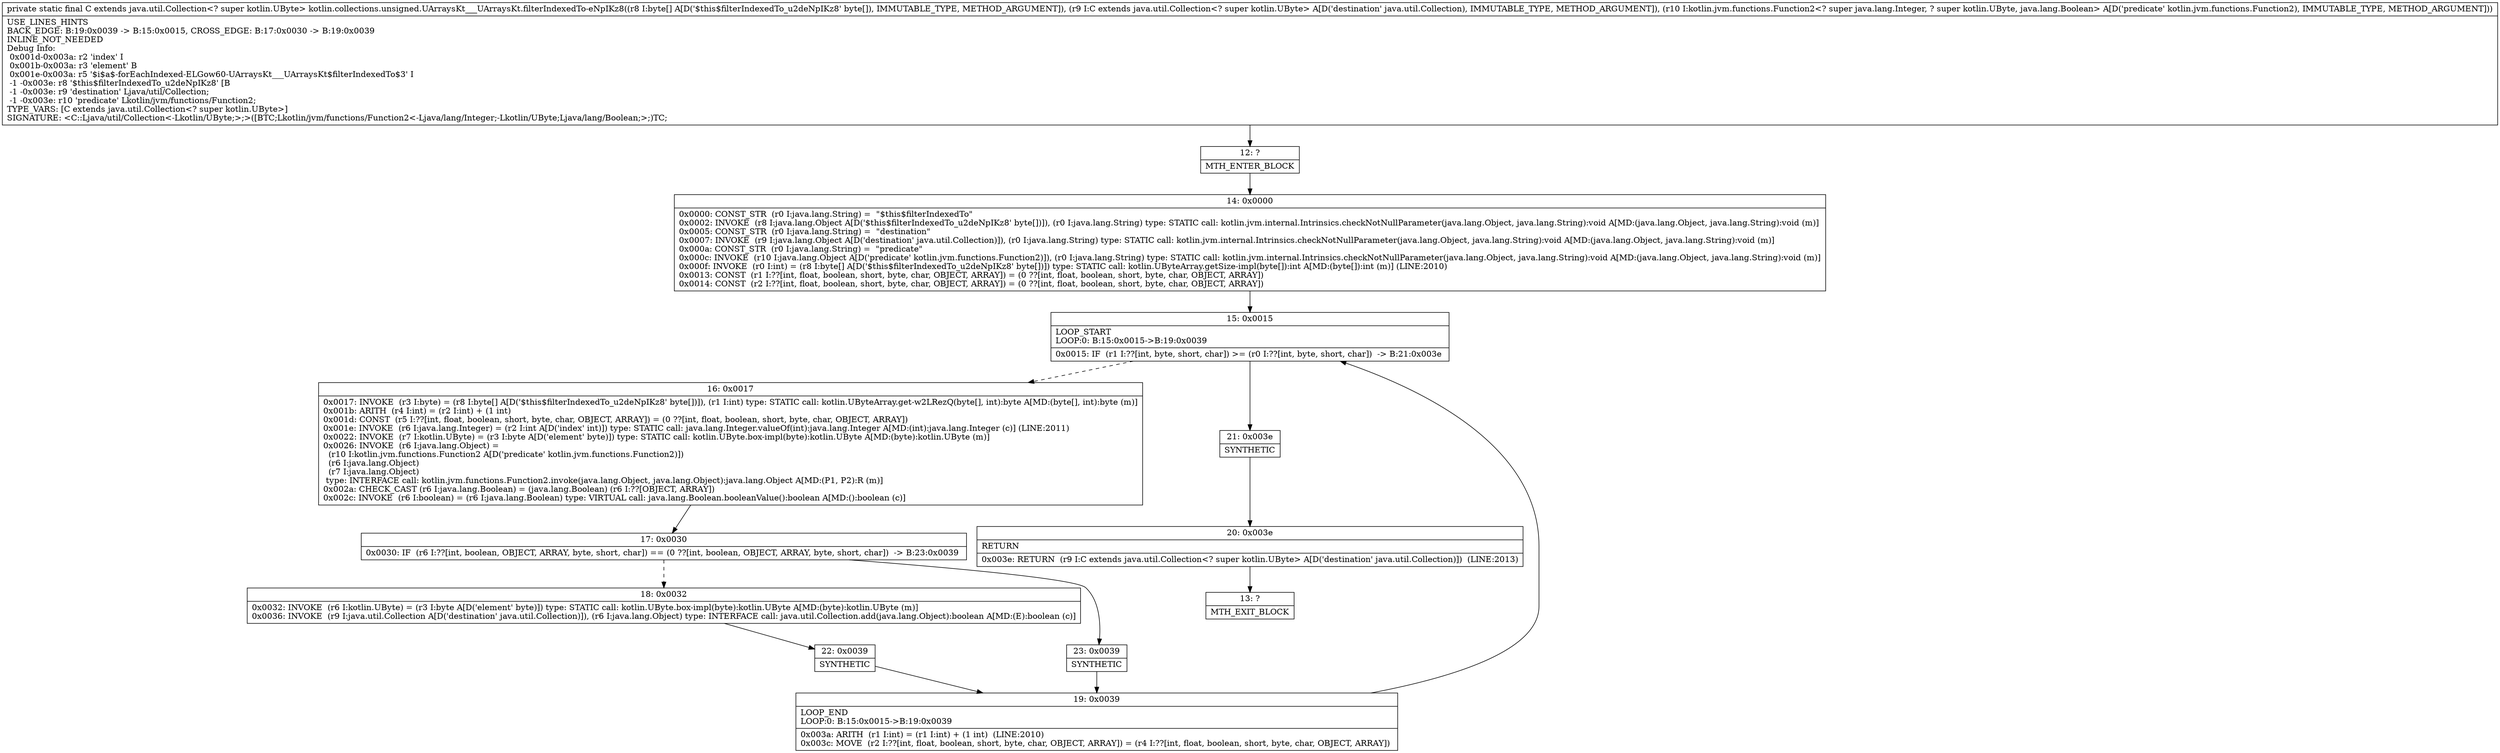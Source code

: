 digraph "CFG forkotlin.collections.unsigned.UArraysKt___UArraysKt.filterIndexedTo\-eNpIKz8([BLjava\/util\/Collection;Lkotlin\/jvm\/functions\/Function2;)Ljava\/util\/Collection;" {
Node_12 [shape=record,label="{12\:\ ?|MTH_ENTER_BLOCK\l}"];
Node_14 [shape=record,label="{14\:\ 0x0000|0x0000: CONST_STR  (r0 I:java.lang.String) =  \"$this$filterIndexedTo\" \l0x0002: INVOKE  (r8 I:java.lang.Object A[D('$this$filterIndexedTo_u2deNpIKz8' byte[])]), (r0 I:java.lang.String) type: STATIC call: kotlin.jvm.internal.Intrinsics.checkNotNullParameter(java.lang.Object, java.lang.String):void A[MD:(java.lang.Object, java.lang.String):void (m)]\l0x0005: CONST_STR  (r0 I:java.lang.String) =  \"destination\" \l0x0007: INVOKE  (r9 I:java.lang.Object A[D('destination' java.util.Collection)]), (r0 I:java.lang.String) type: STATIC call: kotlin.jvm.internal.Intrinsics.checkNotNullParameter(java.lang.Object, java.lang.String):void A[MD:(java.lang.Object, java.lang.String):void (m)]\l0x000a: CONST_STR  (r0 I:java.lang.String) =  \"predicate\" \l0x000c: INVOKE  (r10 I:java.lang.Object A[D('predicate' kotlin.jvm.functions.Function2)]), (r0 I:java.lang.String) type: STATIC call: kotlin.jvm.internal.Intrinsics.checkNotNullParameter(java.lang.Object, java.lang.String):void A[MD:(java.lang.Object, java.lang.String):void (m)]\l0x000f: INVOKE  (r0 I:int) = (r8 I:byte[] A[D('$this$filterIndexedTo_u2deNpIKz8' byte[])]) type: STATIC call: kotlin.UByteArray.getSize\-impl(byte[]):int A[MD:(byte[]):int (m)] (LINE:2010)\l0x0013: CONST  (r1 I:??[int, float, boolean, short, byte, char, OBJECT, ARRAY]) = (0 ??[int, float, boolean, short, byte, char, OBJECT, ARRAY]) \l0x0014: CONST  (r2 I:??[int, float, boolean, short, byte, char, OBJECT, ARRAY]) = (0 ??[int, float, boolean, short, byte, char, OBJECT, ARRAY]) \l}"];
Node_15 [shape=record,label="{15\:\ 0x0015|LOOP_START\lLOOP:0: B:15:0x0015\-\>B:19:0x0039\l|0x0015: IF  (r1 I:??[int, byte, short, char]) \>= (r0 I:??[int, byte, short, char])  \-\> B:21:0x003e \l}"];
Node_16 [shape=record,label="{16\:\ 0x0017|0x0017: INVOKE  (r3 I:byte) = (r8 I:byte[] A[D('$this$filterIndexedTo_u2deNpIKz8' byte[])]), (r1 I:int) type: STATIC call: kotlin.UByteArray.get\-w2LRezQ(byte[], int):byte A[MD:(byte[], int):byte (m)]\l0x001b: ARITH  (r4 I:int) = (r2 I:int) + (1 int) \l0x001d: CONST  (r5 I:??[int, float, boolean, short, byte, char, OBJECT, ARRAY]) = (0 ??[int, float, boolean, short, byte, char, OBJECT, ARRAY]) \l0x001e: INVOKE  (r6 I:java.lang.Integer) = (r2 I:int A[D('index' int)]) type: STATIC call: java.lang.Integer.valueOf(int):java.lang.Integer A[MD:(int):java.lang.Integer (c)] (LINE:2011)\l0x0022: INVOKE  (r7 I:kotlin.UByte) = (r3 I:byte A[D('element' byte)]) type: STATIC call: kotlin.UByte.box\-impl(byte):kotlin.UByte A[MD:(byte):kotlin.UByte (m)]\l0x0026: INVOKE  (r6 I:java.lang.Object) = \l  (r10 I:kotlin.jvm.functions.Function2 A[D('predicate' kotlin.jvm.functions.Function2)])\l  (r6 I:java.lang.Object)\l  (r7 I:java.lang.Object)\l type: INTERFACE call: kotlin.jvm.functions.Function2.invoke(java.lang.Object, java.lang.Object):java.lang.Object A[MD:(P1, P2):R (m)]\l0x002a: CHECK_CAST (r6 I:java.lang.Boolean) = (java.lang.Boolean) (r6 I:??[OBJECT, ARRAY]) \l0x002c: INVOKE  (r6 I:boolean) = (r6 I:java.lang.Boolean) type: VIRTUAL call: java.lang.Boolean.booleanValue():boolean A[MD:():boolean (c)]\l}"];
Node_17 [shape=record,label="{17\:\ 0x0030|0x0030: IF  (r6 I:??[int, boolean, OBJECT, ARRAY, byte, short, char]) == (0 ??[int, boolean, OBJECT, ARRAY, byte, short, char])  \-\> B:23:0x0039 \l}"];
Node_18 [shape=record,label="{18\:\ 0x0032|0x0032: INVOKE  (r6 I:kotlin.UByte) = (r3 I:byte A[D('element' byte)]) type: STATIC call: kotlin.UByte.box\-impl(byte):kotlin.UByte A[MD:(byte):kotlin.UByte (m)]\l0x0036: INVOKE  (r9 I:java.util.Collection A[D('destination' java.util.Collection)]), (r6 I:java.lang.Object) type: INTERFACE call: java.util.Collection.add(java.lang.Object):boolean A[MD:(E):boolean (c)]\l}"];
Node_22 [shape=record,label="{22\:\ 0x0039|SYNTHETIC\l}"];
Node_19 [shape=record,label="{19\:\ 0x0039|LOOP_END\lLOOP:0: B:15:0x0015\-\>B:19:0x0039\l|0x003a: ARITH  (r1 I:int) = (r1 I:int) + (1 int)  (LINE:2010)\l0x003c: MOVE  (r2 I:??[int, float, boolean, short, byte, char, OBJECT, ARRAY]) = (r4 I:??[int, float, boolean, short, byte, char, OBJECT, ARRAY]) \l}"];
Node_23 [shape=record,label="{23\:\ 0x0039|SYNTHETIC\l}"];
Node_21 [shape=record,label="{21\:\ 0x003e|SYNTHETIC\l}"];
Node_20 [shape=record,label="{20\:\ 0x003e|RETURN\l|0x003e: RETURN  (r9 I:C extends java.util.Collection\<? super kotlin.UByte\> A[D('destination' java.util.Collection)])  (LINE:2013)\l}"];
Node_13 [shape=record,label="{13\:\ ?|MTH_EXIT_BLOCK\l}"];
MethodNode[shape=record,label="{private static final C extends java.util.Collection\<? super kotlin.UByte\> kotlin.collections.unsigned.UArraysKt___UArraysKt.filterIndexedTo\-eNpIKz8((r8 I:byte[] A[D('$this$filterIndexedTo_u2deNpIKz8' byte[]), IMMUTABLE_TYPE, METHOD_ARGUMENT]), (r9 I:C extends java.util.Collection\<? super kotlin.UByte\> A[D('destination' java.util.Collection), IMMUTABLE_TYPE, METHOD_ARGUMENT]), (r10 I:kotlin.jvm.functions.Function2\<? super java.lang.Integer, ? super kotlin.UByte, java.lang.Boolean\> A[D('predicate' kotlin.jvm.functions.Function2), IMMUTABLE_TYPE, METHOD_ARGUMENT]))  | USE_LINES_HINTS\lBACK_EDGE: B:19:0x0039 \-\> B:15:0x0015, CROSS_EDGE: B:17:0x0030 \-\> B:19:0x0039\lINLINE_NOT_NEEDED\lDebug Info:\l  0x001d\-0x003a: r2 'index' I\l  0x001b\-0x003a: r3 'element' B\l  0x001e\-0x003a: r5 '$i$a$\-forEachIndexed\-ELGow60\-UArraysKt___UArraysKt$filterIndexedTo$3' I\l  \-1 \-0x003e: r8 '$this$filterIndexedTo_u2deNpIKz8' [B\l  \-1 \-0x003e: r9 'destination' Ljava\/util\/Collection;\l  \-1 \-0x003e: r10 'predicate' Lkotlin\/jvm\/functions\/Function2;\lTYPE_VARS: [C extends java.util.Collection\<? super kotlin.UByte\>]\lSIGNATURE: \<C::Ljava\/util\/Collection\<\-Lkotlin\/UByte;\>;\>([BTC;Lkotlin\/jvm\/functions\/Function2\<\-Ljava\/lang\/Integer;\-Lkotlin\/UByte;Ljava\/lang\/Boolean;\>;)TC;\l}"];
MethodNode -> Node_12;Node_12 -> Node_14;
Node_14 -> Node_15;
Node_15 -> Node_16[style=dashed];
Node_15 -> Node_21;
Node_16 -> Node_17;
Node_17 -> Node_18[style=dashed];
Node_17 -> Node_23;
Node_18 -> Node_22;
Node_22 -> Node_19;
Node_19 -> Node_15;
Node_23 -> Node_19;
Node_21 -> Node_20;
Node_20 -> Node_13;
}

